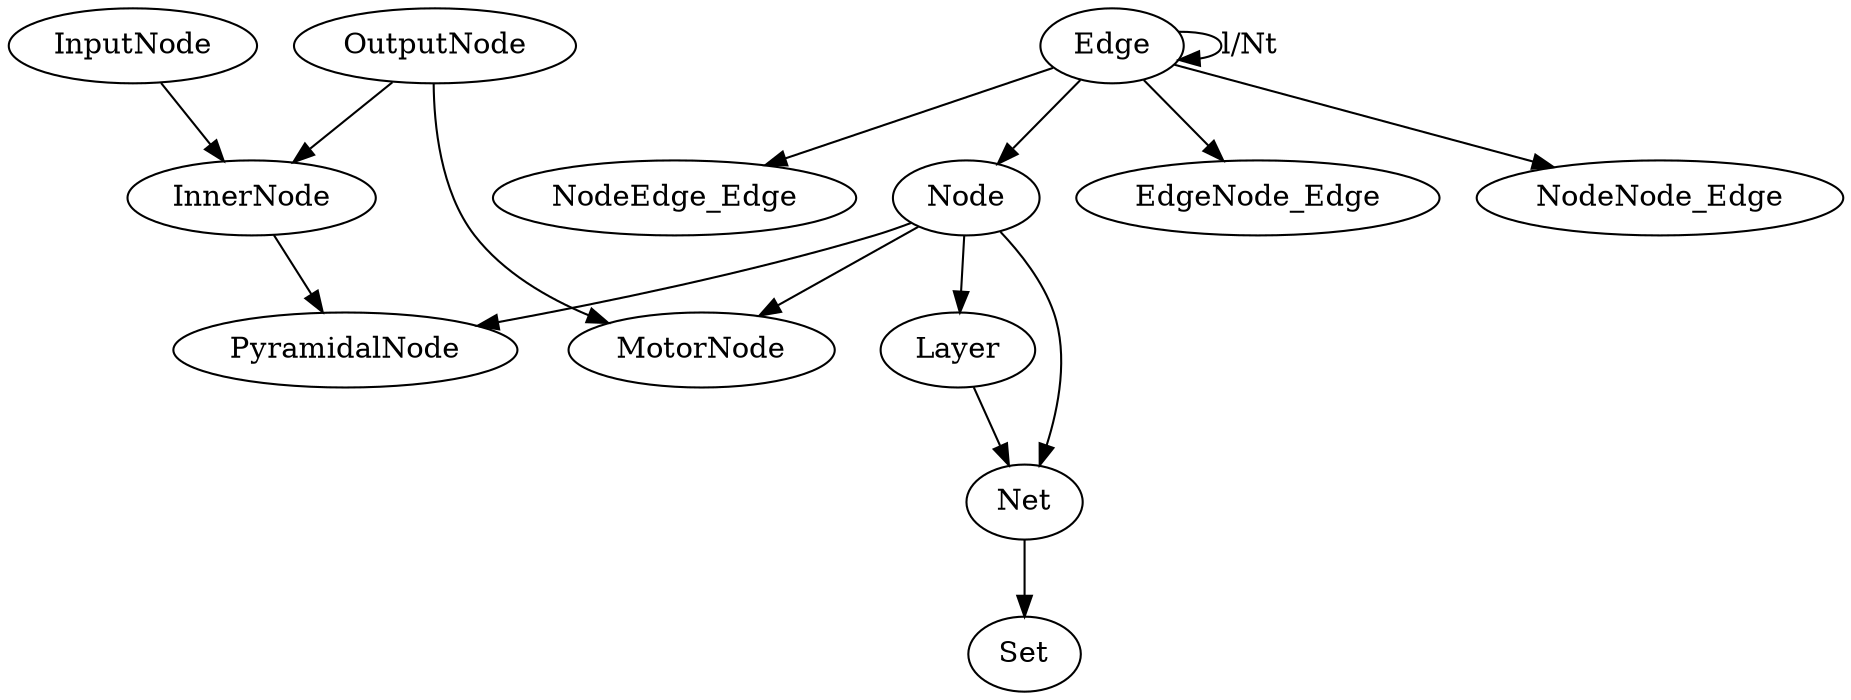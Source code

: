 digraph Beziehungen
  {
  "Edge" -> "Edge" [label="l/Nt"]
  "Edge" -> "Node"
  "Node" -> "Net"
  "Net"  -> "Set"

  "Node"  -> "Layer"
  "Layer" -> "Net"

  "Edge" -> "NodeEdge_Edge"
  "Edge" -> "EdgeNode_Edge"
  "Edge" -> "NodeNode_Edge"

  "InputNode"  -> "InnerNode"
  "OutputNode" -> "InnerNode"
  "OutputNode" -> "MotorNode"
  "Node"       -> "MotorNode"
  "InnerNode"  -> "PyramidalNode"
  "Node"       -> "PyramidalNode"
  }
